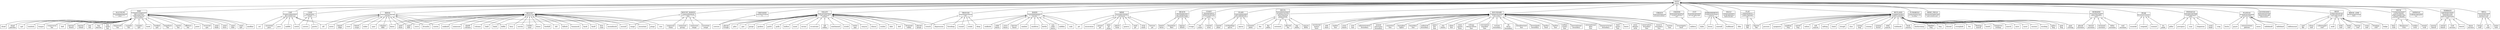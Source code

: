 /* This file was auto-generated on Wed Jan  9 20:49:54 2013
   using SOFT.pm library version 0.5.  Command line:
/usr/local/bin/soft2gv.pl --noorphans --tuples=SDTSEntityTypes.csv --styles=SDTS.gvsty
*/
digraph G {
	rankdir=BT
	/* subgraphs */
	/* node attributes */
	"cat:ALLUVIUM" [weight="5",label=< <TABLE BORDER="0" CELLBORDER="1" CELLSPACING="0">  <TR><TD>ALLUVIUM</TD></TR>  <TR><TD><FONT POINT-SIZE="8"><I>All unconsolidated fragmental<BR/>material laid down by a<BR/>stream. </I></FONT></TD></TR>  </TABLE>>,shape="plaintext"];
	"cat:BAR" [weight="5",label=< <TABLE BORDER="0" CELLBORDER="1" CELLSPACING="0">  <TR><TD>BAR</TD></TR>  <TR><TD><FONT POINT-SIZE="8"><I>A submerged or emerged mound,<BR/>ridge, or succession of<BR/>ridges of sand or other<BR/>material extending across the<BR/>bottom, and which may<BR/>obstruct navigation. </I></FONT></TD></TR>  </TABLE>>,shape="plaintext"];
	"cat:BASIN" [weight="5",label=< <TABLE BORDER="0" CELLBORDER="1" CELLSPACING="0">  <TR><TD>BASIN</TD></TR>  <TR><TD><FONT POINT-SIZE="8"><I>Any bowl-shaped depression in<BR/>the surface of the land or<BR/>ocean floor. </I></FONT></TD></TR>  </TABLE>>,shape="plaintext"];
	"cat:BEACH" [weight="5",label=< <TABLE BORDER="0" CELLBORDER="1" CELLSPACING="0">  <TR><TD>BEACH</TD></TR>  <TR><TD><FONT POINT-SIZE="8"><I>The gently sloping shore<BR/>which is washed by waves or<BR/>tides, especially the parts<BR/>covered by sand or pebbles. </I></FONT></TD></TR>  </TABLE>>,shape="plaintext"];
	"cat:BOUNDARY" [weight="5",label=< <TABLE BORDER="0" CELLBORDER="1" CELLSPACING="0">  <TR><TD>BOUNDARY</TD></TR>  <TR><TD><FONT POINT-SIZE="8"><I>A nonphysical line indicating<BR/>the limit or extent of an<BR/>area or territory. </I></FONT></TD></TR>  </TABLE>>,shape="plaintext"];
	"cat:CAVE" [weight="5",label=< <TABLE BORDER="0" CELLBORDER="1" CELLSPACING="0">  <TR><TD>CAVE</TD></TR>  <TR><TD><FONT POINT-SIZE="8"><I>Naturally formed,<BR/>subterranean open area or<BR/>chamber. </I></FONT></TD></TR>  </TABLE>>,shape="plaintext"];
	"cat:CIRQUE" [weight="5",label=< <TABLE BORDER="0" CELLBORDER="1" CELLSPACING="0">  <TR><TD>CIRQUE</TD></TR>  <TR><TD><FONT POINT-SIZE="8"><I>A deep natural hollow near<BR/>the crest of a mountain. </I></FONT></TD></TR>  </TABLE>>,shape="plaintext"];
	"cat:COAST" [weight="5",label=< <TABLE BORDER="0" CELLBORDER="1" CELLSPACING="0">  <TR><TD>COAST</TD></TR>  <TR><TD><FONT POINT-SIZE="8"><I>The general region of<BR/>indefinite width that extends<BR/>from the sea inland to the<BR/>first major change in terrain<BR/>features. </I></FONT></TD></TR>  </TABLE>>,shape="plaintext"];
	"cat:CRATER" [weight="5",label=< <TABLE BORDER="0" CELLBORDER="1" CELLSPACING="0">  <TR><TD>CRATER</TD></TR>  <TR><TD><FONT POINT-SIZE="8"><I>Circular-shaped depression at<BR/>the summit of a volcanic cone<BR/>or on the surface of the<BR/>land. </I></FONT></TD></TR>  </TABLE>>,shape="plaintext"];
	"cat:CREVASSE" [weight="5",label=< <TABLE BORDER="0" CELLBORDER="1" CELLSPACING="0">  <TR><TD>CREVASSE</TD></TR>  <TR><TD><FONT POINT-SIZE="8"><I>A deep fissure in snow or<BR/>ice. </I></FONT></TD></TR>  </TABLE>>,shape="plaintext"];
	"cat:CUT" [weight="5",label=< <TABLE BORDER="0" CELLBORDER="1" CELLSPACING="0">  <TR><TD>CUT</TD></TR>  <TR><TD><FONT POINT-SIZE="8"><I>An excavation of the Earth&#39;s<BR/>surface to provide passage<BR/>for a road, railway, canal,<BR/>etc. </I></FONT></TD></TR>  </TABLE>>,shape="plaintext"];
	"cat:DELTA" [weight="5",label=< <TABLE BORDER="0" CELLBORDER="1" CELLSPACING="0">  <TR><TD>DELTA</TD></TR>  <TR><TD><FONT POINT-SIZE="8"><I>A tract of alluvium formed at<BR/>the mouth of a river where<BR/>the deposition of some of its<BR/>load exceeds its rate of<BR/>removal, crossed by the<BR/>divergent channels<BR/>(distributaries) of the<BR/>river. </I></FONT></TD></TR>  </TABLE>>,shape="plaintext"];
	"cat:EMBANKMENT" [weight="5",label=< <TABLE BORDER="0" CELLBORDER="1" CELLSPACING="0">  <TR><TD>EMBANKMENT</TD></TR>  <TR><TD><FONT POINT-SIZE="8"><I>A raised structure of earth,<BR/>ground, etc. </I></FONT></TD></TR>  </TABLE>>,shape="plaintext"];
	"cat:FAULT" [weight="5",label=< <TABLE BORDER="0" CELLBORDER="1" CELLSPACING="0">  <TR><TD>FAULT</TD></TR>  <TR><TD><FONT POINT-SIZE="8"><I>A fracture in the Earth&#39;s<BR/>crust with displacement on<BR/>one side of the fracture<BR/>relative to the other. </I></FONT></TD></TR>  </TABLE>>,shape="plaintext"];
	"cat:FLAT" [weight="5",label=< <TABLE BORDER="0" CELLBORDER="1" CELLSPACING="0">  <TR><TD>FLAT</TD></TR>  <TR><TD><FONT POINT-SIZE="8"><I>A level tract lying at a<BR/>small depth below the surface<BR/>of water, or alternately<BR/>covered and left bare by the<BR/>tide. </I></FONT></TD></TR>  </TABLE>>,shape="plaintext"];
	"cat:FUMAROLE" [weight="5",label=< <TABLE BORDER="0" CELLBORDER="1" CELLSPACING="0">  <TR><TD>FUMAROLE</TD></TR>  <TR><TD><FONT POINT-SIZE="8"><I>A hole in the Earth&#39;s crust<BR/>from which steam and gases<BR/>are emitted. </I></FONT></TD></TR>  </TABLE>>,shape="plaintext"];
	"cat:GAP" [weight="5",label=< <TABLE BORDER="0" CELLBORDER="1" CELLSPACING="0">  <TR><TD>GAP</TD></TR>  <TR><TD><FONT POINT-SIZE="8"><I>Low point or opening between<BR/>hills or mountains or in a<BR/>ridge or mountain range. </I></FONT></TD></TR>  </TABLE>>,shape="plaintext"];
	"cat:MINE" [weight="5",label=< <TABLE BORDER="0" CELLBORDER="1" CELLSPACING="0">  <TR><TD>MINE</TD></TR>  <TR><TD><FONT POINT-SIZE="8"><I>An excavation in the Earth<BR/>for the purpose of extracting<BR/>earth materials. </I></FONT></TD></TR>  </TABLE>>,shape="plaintext"];
	"cat:MINE_FIELD" [weight="5",label=< <TABLE BORDER="0" CELLBORDER="1" CELLSPACING="0">  <TR><TD>MINE_FIELD</TD></TR>  <TR><TD><FONT POINT-SIZE="8"><I>An area where explosive mines<BR/>have been anchored or sunk in<BR/>water or buried on land. </I></FONT></TD></TR>  </TABLE>>,shape="plaintext"];
	"cat:MORAINE" [weight="5",label=< <TABLE BORDER="0" CELLBORDER="1" CELLSPACING="0">  <TR><TD>MORAINE</TD></TR>  <TR><TD><FONT POINT-SIZE="8"><I>An accumulation of boulders,<BR/>stones, or other debris<BR/>carried and deposited by a<BR/>glacier. </I></FONT></TD></TR>  </TABLE>>,shape="plaintext"];
	"cat:MOUNT" [weight="5",label=< <TABLE BORDER="0" CELLBORDER="1" CELLSPACING="0">  <TR><TD>MOUNT</TD></TR>  <TR><TD><FONT POINT-SIZE="8"><I>A mountain or hill. </I></FONT></TD></TR>  </TABLE>>,shape="plaintext"];
	"cat:MOUNT_RANGE" [weight="5",label=< <TABLE BORDER="0" CELLBORDER="1" CELLSPACING="0">  <TR><TD>MOUNT_RANGE</TD></TR>  <TR><TD><FONT POINT-SIZE="8"><I>A series of connected and<BR/>aligned mountains or mountain<BR/>ridges. </I></FONT></TD></TR>  </TABLE>>,shape="plaintext"];
	"cat:PEAK" [weight="5",label=< <TABLE BORDER="0" CELLBORDER="1" CELLSPACING="0">  <TR><TD>PEAK</TD></TR>  <TR><TD><FONT POINT-SIZE="8"><I>The summit of a mountain. </I></FONT></TD></TR>  </TABLE>>,shape="plaintext"];
	"cat:PINNACLE" [weight="5",label=< <TABLE BORDER="0" CELLBORDER="1" CELLSPACING="0">  <TR><TD>PINNACLE</TD></TR>  <TR><TD><FONT POINT-SIZE="8"><I>A tall, slender, spire-shaped<BR/>rock projecting from a level<BR/>or more gently sloping<BR/>surface. </I></FONT></TD></TR>  </TABLE>>,shape="plaintext"];
	"cat:PLAIN" [weight="5",label=< <TABLE BORDER="0" CELLBORDER="1" CELLSPACING="0">  <TR><TD>PLAIN</TD></TR>  <TR><TD><FONT POINT-SIZE="8"><I>A region of general uniform<BR/>slope, comparatively level,<BR/>and of considerable extent. </I></FONT></TD></TR>  </TABLE>>,shape="plaintext"];
	"cat:PLATEAU" [weight="5",label=< <TABLE BORDER="0" CELLBORDER="1" CELLSPACING="0">  <TR><TD>PLATEAU</TD></TR>  <TR><TD><FONT POINT-SIZE="8"><I>An elevated and comparatively<BR/>level expanse of land. </I></FONT></TD></TR>  </TABLE>>,shape="plaintext"];
	"cat:QUICKSAND" [weight="5",label=< <TABLE BORDER="0" CELLBORDER="1" CELLSPACING="0">  <TR><TD>QUICKSAND</TD></TR>  <TR><TD><FONT POINT-SIZE="8"><I>A bed of loose sand mixed<BR/>with water forming a soft,<BR/>shifting mass that yields<BR/>easily to pressure. </I></FONT></TD></TR>  </TABLE>>,shape="plaintext"];
	"cat:REEF" [weight="5",label=< <TABLE BORDER="0" CELLBORDER="1" CELLSPACING="0">  <TR><TD>REEF</TD></TR>  <TR><TD><FONT POINT-SIZE="8"><I>A ridge of rocks, lying near<BR/>the surface of the sea, which<BR/>may be visible at low tide,<BR/>but is usually covered by<BR/>water. </I></FONT></TD></TR>  </TABLE>>,shape="plaintext"];
	"cat:RIDGE" [weight="5",label=< <TABLE BORDER="0" CELLBORDER="1" CELLSPACING="0">  <TR><TD>RIDGE</TD></TR>  <TR><TD><FONT POINT-SIZE="8"><I>A long and narrow upland with<BR/>steep sides. </I></FONT></TD></TR>  </TABLE>>,shape="plaintext"];
	"cat:RIDGE_LINE" [weight="5",label=< <TABLE BORDER="0" CELLBORDER="1" CELLSPACING="0">  <TR><TD>RIDGE_LINE</TD></TR>  <TR><TD><FONT POINT-SIZE="8"><I>The line separating drainage<BR/>basins. </I></FONT></TD></TR>  </TABLE>>,shape="plaintext"];
	"cat:ROCK" [weight="5",label=< <TABLE BORDER="0" CELLBORDER="1" CELLSPACING="0">  <TR><TD>ROCK</TD></TR>  <TR><TD><FONT POINT-SIZE="8"><I>An isolated rocky formation<BR/>or a single large stone,<BR/>usually one constituting a<BR/>danger to navigation. It may<BR/>be always submerged, always<BR/>uncovered, or alternately<BR/>covered and uncovered by the<BR/>tide. </I></FONT></TD></TR>  </TABLE>>,shape="plaintext"];
	"cat:SDTS_entity" [weight="5",shape="box",label="SDTS\nentity"];
	"cat:SHINGLE" [weight="5",label=< <TABLE BORDER="0" CELLBORDER="1" CELLSPACING="0">  <TR><TD>SHINGLE</TD></TR>  <TR><TD><FONT POINT-SIZE="8"><I>A collection of loose pebbles<BR/>on the shore of the sea or a<BR/>lake. </I></FONT></TD></TR>  </TABLE>>,shape="plaintext"];
	"cat:TERRACE" [weight="5",label=< <TABLE BORDER="0" CELLBORDER="1" CELLSPACING="0">  <TR><TD>TERRACE</TD></TR>  <TR><TD><FONT POINT-SIZE="8"><I>A step-like feature between<BR/>higher and lower ground: a<BR/>relatively flat or gently<BR/>inclined shelf of earth,<BR/>backed and fronted by steep<BR/>slopes or man-made retaining<BR/>walls. </I></FONT></TD></TR>  </TABLE>>,shape="plaintext"];
	"cat:TROUGH" [weight="5",label=< <TABLE BORDER="0" CELLBORDER="1" CELLSPACING="0">  <TR><TD>TROUGH</TD></TR>  <TR><TD><FONT POINT-SIZE="8"><I>A long depression of the sea<BR/>floor. </I></FONT></TD></TR>  </TABLE>>,shape="plaintext"];
	"cat:VALLEY" [weight="5",label=< <TABLE BORDER="0" CELLBORDER="1" CELLSPACING="0">  <TR><TD>VALLEY</TD></TR>  <TR><TD><FONT POINT-SIZE="8"><I>A long, narrow depression in<BR/>the Earth&#39;s surface, usually<BR/>with a fairly regular<BR/>downslope. </I></FONT></TD></TR>  </TABLE>>,shape="plaintext"];
	"cat:WELL" [weight="5",label=< <TABLE BORDER="0" CELLBORDER="1" CELLSPACING="0">  <TR><TD>WELL</TD></TR>  <TR><TD><FONT POINT-SIZE="8"><I>A pit or hole dug or bored<BR/>into the earth, for the<BR/>extraction of oil, water,<BR/>other fluids or gases. </I></FONT></TD></TR>  </TABLE>>,shape="plaintext"];
	"cat:WETLAND" [weight="5",label=< <TABLE BORDER="0" CELLBORDER="1" CELLSPACING="0">  <TR><TD>WETLAND</TD></TR>  <TR><TD><FONT POINT-SIZE="8"><I>A vegetated area that is<BR/>inundated or saturated by<BR/>surface or groundwater. </I></FONT></TD></TR>  </TABLE>>,shape="plaintext"];
	"cat:administrative_boundary" [weight="5",shape="box",label="administrative\nboundary"];
	"cat:alluvial_fan" [weight="5",shape="box",label="alluvial\nfan"];
	"cat:animal_sanctuary_boundary" [weight="5",shape="box",label="animal\nsanctuary\nboundary"];
	"cat:apron" [weight="5",shape="box",label="apron"];
	"cat:archipelago_apron" [weight="5",shape="box",label="archipelago\napron"];
	"cat:arete" [weight="5",shape="box",label="arete"];
	"cat:armistice_line" [weight="5",shape="box",label="armistice\nline"];
	"cat:atoll" [weight="5",shape="box",label="atoll"];
	"cat:atoll_reef" [weight="5",shape="box",label="atoll\nreef"];
	"cat:awash_rock" [weight="5",shape="box",label="awash\nrock"];
	"cat:back_marsh" [weight="5",shape="box",label="back\nmarsh"];
	"cat:backswamp" [weight="5",shape="box",label="backswamp"];
	"cat:bald" [weight="5",shape="box",label="bald"];
	"cat:ball" [weight="5",shape="box",label="ball"];
	"cat:bank" [weight="5",shape="box",label="bank"];
	"cat:bank_reef" [weight="5",shape="box",label="bank\nreef"];
	"cat:bare_rock" [weight="5",shape="box",label="bare\nrock"];
	"cat:barrier_basin" [weight="5",shape="box",label="barrier\nbasin"];
	"cat:barrier_beach" [weight="5",shape="box",label="barrier\nbeach"];
	"cat:barrier_flat" [weight="5",shape="box",label="barrier\nflat"];
	"cat:barrier_island" [weight="5",shape="box",label="barrier\nisland"];
	"cat:barrier_reef" [weight="5",shape="box",label="barrier\nreef"];
	"cat:bay_bar" [weight="5",shape="box",label="bay\nbar"];
	"cat:bay_barrier" [weight="5",shape="box",label="bay\nbarrier"];
	"cat:bay_delta" [weight="5",shape="box",label="bay\ndelta"];
	"cat:bay_head_bar" [weight="5",shape="box",label="bay\nhead\nbar"];
	"cat:baymouth_bar" [weight="5",shape="box",label="baymouth\nbar"];
	"cat:beach_berm" [weight="5",shape="box",label="beach\nberm"];
	"cat:beach_cusps" [weight="5",shape="box",label="beach\ncusps"];
	"cat:beach_ridge" [weight="5",shape="box",label="beach\nridge"];
	"cat:bench" [weight="5",shape="box",label="bench"];
	"cat:bery" [weight="5",shape="box",label="bery"];
	"cat:blanket_bog" [weight="5",shape="box",label="blanket\nbog"];
	"cat:bog" [weight="5",shape="box",label="bog"];
	"cat:borrow_pit" [weight="5",shape="box",label="borrow\npit"];
	"cat:boundary_lights" [weight="5",shape="box",label="boundary\nlights"];
	"cat:boundary_line" [weight="5",shape="box",label="boundary\nline"];
	"cat:brine_well" [weight="5",shape="box",label="brine\nwell"];
	"cat:bulkhead" [weight="5",shape="box",label="bulkhead"];
	"cat:butte" [weight="5",shape="box",label="butte"];
	"cat:cadastral_boundary" [weight="5",shape="box",label="cadastral\nboundary"];
	"cat:caldera" [weight="5",shape="box",label="caldera"];
	"cat:camber" [weight="5",shape="box",label="camber"];
	"cat:canyon" [weight="5",shape="box",label="canyon"];
	"cat:canyon_delta" [weight="5",shape="box",label="canyon\ndelta"];
	"cat:cauldron" [weight="5",shape="box",label="cauldron"];
	"cat:cavern" [weight="5",shape="box",label="cavern"];
	"cat:cease_fire_line" [weight="5",shape="box",label="cease\nfire\nline"];
	"cat:cerrito" [weight="5",shape="box",label="cerrito"];
	"cat:cerro" [weight="5",shape="box",label="cerro"];
	"cat:chapeirao" [weight="5",shape="box",label="chapeirao"];
	"cat:chasm" [weight="5",shape="box",label="chasm"];
	"cat:cinder_cone" [weight="5",shape="box",label="cinder\ncone"];
	"cat:city_limits" [weight="5",shape="box",label="city\nlimits"];
	"cat:claim_line" [weight="5",shape="box",label="claim\nline"];
	"cat:coast_guard_lines" [weight="5",shape="box",label="coast\nguard\nlines"];
	"cat:coastal_area" [weight="5",shape="box",label="coastal\narea"];
	"cat:coastal_plain" [weight="5",shape="box",label="coastal\nplain"];
	"cat:col" [weight="5",shape="box",label="col"];
	"cat:colregs_demarcation_line" [weight="5",shape="box",label="colregs\ndemarcation\nline"];
	"cat:convention_mandate_line" [weight="5",shape="box",label="convention\nmandate\nline"];
	"cat:coral_head" [weight="5",shape="box",label="coral\nhead"];
	"cat:coral_reef" [weight="5",shape="box",label="coral\nreef"];
	"cat:coulee" [weight="5",shape="box",label="coulee"];
	"cat:crag" [weight="5",shape="box",label="crag"];
	"cat:crest" [weight="5",shape="box",label="crest"];
	"cat:crevice" [weight="5",shape="box",label="crevice"];
	"cat:cuesta" [weight="5",shape="box",label="cuesta"];
	"cat:cuspate_bar" [weight="5",shape="box",label="cuspate\nbar"];
	"cat:cuspate_spit" [weight="5",shape="box",label="cuspate\nspit"];
	"cat:custom_boundary" [weight="5",shape="box",label="custom\nboundary"];
	"cat:dale" [weight="5",shape="box",label="dale"];
	"cat:dangerous_rock" [weight="5",shape="box",label="dangerous\nrock"];
	"cat:de_facto_boundary" [weight="5",shape="box",label="de\nfacto\nboundary"];
	"cat:deep" [weight="5",shape="box",label="deep"];
	"cat:defile" [weight="5",shape="box",label="defile"];
	"cat:dell" [weight="5",shape="box",label="dell"];
	"cat:delta_moraine" [weight="5",shape="box",label="delta\nmoraine"];
	"cat:demilitarized_line" [weight="5",shape="box",label="demilitarized\nline"];
	"cat:depression" [weight="5",shape="box",label="depression"];
	"cat:dike" [weight="5",shape="box",label="dike"];
	"cat:dismal" [weight="5",shape="box",label="dismal"];
	"cat:dome" [weight="5",shape="box",label="dome"];
	"cat:drowned_valley" [weight="5",shape="box",label="drowned\nvalley"];
	"cat:drumlin" [weight="5",shape="box",label="drumlin"];
	"cat:dyke" [weight="5",shape="box",label="dyke"];
	"cat:end_moraine" [weight="5",shape="box",label="end\nmoraine"];
	"cat:esker" [weight="5",shape="box",label="esker"];
	"cat:everglade" [weight="5",shape="box",label="everglade"];
	"cat:excavation" [weight="5",shape="box",label="excavation"];
	"cat:fan" [weight="5",shape="box",label="fan"];
	"cat:fan_delta" [weight="5",shape="box",label="fan\ndelta"];
	"cat:fen" [weight="5",shape="box",label="fen"];
	"cat:floating_marsh" [weight="5",shape="box",label="floating\nmarsh"];
	"cat:foothill" [weight="5",shape="box",label="foothill"];
	"cat:foredeep" [weight="5",shape="box",label="foredeep"];
	"cat:foreshore_flats" [weight="5",shape="box",label="foreshore\nflats"];
	"cat:forest/park_boundary" [weight="5",shape="box",label="forest/park\nboundary"];
	"cat:fringing_reef" [weight="5",shape="box",label="fringing\nreef"];
	"cat:glacial_gorge" [weight="5",shape="box",label="glacial\ngorge"];
	"cat:glacial_moraine" [weight="5",shape="box",label="glacial\nmoraine"];
	"cat:glacial_trough" [weight="5",shape="box",label="glacial\ntrough"];
	"cat:glen" [weight="5",shape="box",label="glen"];
	"cat:goe" [weight="5",shape="box",label="goe"];
	"cat:gorge" [weight="5",shape="box",label="gorge"];
	"cat:graben" [weight="5",shape="box",label="graben"];
	"cat:gravel_pit" [weight="5",shape="box",label="gravel\npit"];
	"cat:grotto" [weight="5",shape="box",label="grotto"];
	"cat:gulch" [weight="5",shape="box",label="gulch"];
	"cat:gully" [weight="5",shape="box",label="gully"];
	"cat:guyot" [weight="5",shape="box",label="guyot"];
	"cat:harbor_limit" [weight="5",shape="box",label="harbor\nlimit"];
	"cat:harbor_line" [weight="5",shape="box",label="harbor\nline"];
	"cat:heath" [weight="5",shape="box",label="heath"];
	"cat:hill" [weight="5",shape="box",label="hill"];
	"cat:hillock" [weight="5",shape="box",label="hillock"];
	"cat:hollow" [weight="5",shape="box",label="hollow"];
	"cat:hook" [weight="5",shape="box",label="hook"];
	"cat:hooked_spit" [weight="5",shape="box",label="hooked\nspit"];
	"cat:hummock" [weight="5",shape="box",label="hummock"];
	"cat:ice_peak" [weight="5",shape="box",label="ice\npeak"];
	"cat:indian_treaty_line" [weight="5",shape="box",label="indian\ntreaty\nline"];
	"cat:intermontane_plateau" [weight="5",shape="box",label="intermontane\nplateau"];
	"cat:international_boundary" [weight="5",shape="box",label="international\nboundary"];
	"cat:international_date_line" [weight="5",shape="box",label="international\ndate\nline"];
	"cat:interprovincial_boundary" [weight="5",shape="box",label="interprovincial\nboundary"];
	"cat:kame" [weight="5",shape="box",label="kame"];
	"cat:kame_terrace" [weight="5",shape="box",label="kame\nterrace"];
	"cat:kettle" [weight="5",shape="box",label="kettle"];
	"cat:knob" [weight="5",shape="box",label="knob"];
	"cat:knoll" [weight="5",shape="box",label="knoll"];
	"cat:lagoon_beach" [weight="5",shape="box",label="lagoon\nbeach"];
	"cat:land_grant_line" [weight="5",shape="box",label="land\ngrant\nline"];
	"cat:lateral_moraine" [weight="5",shape="box",label="lateral\nmoraine"];
	"cat:lava_cone" [weight="5",shape="box",label="lava\ncone"];
	"cat:ledge" [weight="5",shape="box",label="ledge"];
	"cat:levee" [weight="5",shape="box",label="levee"];
	"cat:limits" [weight="5",shape="box",label="limits"];
	"cat:longshore_bar" [weight="5",shape="box",label="longshore\nbar"];
	"cat:mangrove_swamp" [weight="5",shape="box",label="mangrove\nswamp"];
	"cat:marine_bench" [weight="5",shape="box",label="marine\nbench"];
	"cat:marsh" [weight="5",shape="box",label="marsh"];
	"cat:marsh_bar" [weight="5",shape="box",label="marsh\nbar"];
	"cat:mesa" [weight="5",shape="box",label="mesa"];
	"cat:mine_danger_area" [weight="5",shape="box",label="mine\ndanger\narea"];
	"cat:mire" [weight="5",shape="box",label="mire"];
	"cat:moat" [weight="5",shape="box",label="moat"];
	"cat:monadnock" [weight="5",shape="box",label="monadnock"];
	"cat:moor" [weight="5",shape="box",label="moor"];
	"cat:morass" [weight="5",shape="box",label="morass"];
	"cat:mound" [weight="5",shape="box",label="mound"];
	"cat:mountain" [weight="5",shape="box",label="mountain"];
	"cat:mountain_pass" [weight="5",shape="box",label="mountain\npass"];
	"cat:mountain_range" [weight="5",shape="box",label="mountain\nrange"];
	"cat:muskeg" [weight="5",shape="box",label="muskeg"];
	"cat:non_tidal_basin" [weight="5",shape="box",label="non\ntidal\nbasin"];
	"cat:notch" [weight="5",shape="box",label="notch"];
	"cat:nunatak" [weight="5",shape="box",label="nunatak"];
	"cat:offshore_bar" [weight="5",shape="box",label="offshore\nbar"];
	"cat:oil_well" [weight="5",shape="box",label="oil\nwell"];
	"cat:open_pit_mine" [weight="5",shape="box",label="open\npit\nmine"];
	"cat:outwash" [weight="5",shape="box",label="outwash"];
	"cat:outwash_plain" [weight="5",shape="box",label="outwash\nplain"];
	"cat:palsa_bog" [weight="5",shape="box",label="palsa\nbog"];
	"cat:pass" [weight="5",shape="box",label="pass"];
	"cat:peat_bog" [weight="5",shape="box",label="peat\nbog"];
	"cat:peat_cutting" [weight="5",shape="box",label="peat\ncutting"];
	"cat:pillar" [weight="5",shape="box",label="pillar"];
	"cat:pingo" [weight="5",shape="box",label="pingo"];
	"cat:pit" [weight="5",shape="box",label="pit"];
	"cat:placer_mine" [weight="5",shape="box",label="placer\nmine"];
	"cat:pocosin" [weight="5",shape="box",label="pocosin"];
	"cat:point" [weight="5",shape="box",label="point"];
	"cat:precipice" [weight="5",shape="box",label="precipice"];
	"cat:quagmire" [weight="5",shape="box",label="quagmire"];
	"cat:quaking_bog" [weight="5",shape="box",label="quaking\nbog"];
	"cat:quarry" [weight="5",shape="box",label="quarry"];
	"cat:raised_beach" [weight="5",shape="box",label="raised\nbeach"];
	"cat:raised_bog" [weight="5",shape="box",label="raised\nbog"];
	"cat:range" [weight="5",shape="box",label="range"];
	"cat:ravine" [weight="5",shape="box",label="ravine"];
	"cat:re-entrant" [weight="5",shape="box",label="re-entrant"];
	"cat:recurved_spit" [weight="5",shape="box",label="recurved\nspit"];
	"cat:reef_flat" [weight="5",shape="box",label="reef\nflat"];
	"cat:reservation_boundary_line" [weight="5",shape="box",label="reservation\nboundary\nline"];
	"cat:reserve_boundary_line" [weight="5",shape="box",label="reserve\nboundary\nline"];
	"cat:rift_valley" [weight="5",shape="box",label="rift\nvalley"];
	"cat:rise" [weight="5",shape="box",label="rise"];
	"cat:rivage" [weight="5",shape="box",label="rivage"];
	"cat:rock_terrace" [weight="5",shape="box",label="rock\nterrace"];
	"cat:runnel" [weight="5",shape="box",label="runnel"];
	"cat:sabkha" [weight="5",shape="box",label="sabkha"];
	"cat:saddle" [weight="5",shape="box",label="saddle"];
	"cat:salina" [weight="5",shape="box",label="salina"];
	"cat:salt_marsh" [weight="5",shape="box",label="salt\nmarsh"];
	"cat:salting" [weight="5",shape="box",label="salting"];
	"cat:sand_bank" [weight="5",shape="box",label="sand\nbank"];
	"cat:sand_dune" [weight="5",shape="box",label="sand\ndune"];
	"cat:sand_hills" [weight="5",shape="box",label="sand\nhills"];
	"cat:sand_horn" [weight="5",shape="box",label="sand\nhorn"];
	"cat:sand_lobe" [weight="5",shape="box",label="sand\nlobe"];
	"cat:sand_pit" [weight="5",shape="box",label="sand\npit"];
	"cat:sand_spit" [weight="5",shape="box",label="sand\nspit"];
	"cat:sandbar" [weight="5",shape="box",label="sandbar"];
	"cat:scar" [weight="5",shape="box",label="scar"];
	"cat:sea_coast" [weight="5",shape="box",label="sea\ncoast"];
	"cat:seachannel" [weight="5",shape="box",label="seachannel"];
	"cat:seaknoll" [weight="5",shape="box",label="seaknoll"];
	"cat:seamount" [weight="5",shape="box",label="seamount"];
	"cat:seamount_chain" [weight="5",shape="box",label="seamount\nchain"];
	"cat:seamount_group" [weight="5",shape="box",label="seamount\ngroup"];
	"cat:seamount_range" [weight="5",shape="box",label="seamount\nrange"];
	"cat:seapeak" [weight="5",shape="box",label="seapeak"];
	"cat:seawall" [weight="5",shape="box",label="seawall"];
	"cat:section_line" [weight="5",shape="box",label="section\nline"];
	"cat:shield_volcano" [weight="5",shape="box",label="shield\nvolcano"];
	"cat:shoal" [weight="5",shape="box",label="shoal"];
	"cat:shoal_patches" [weight="5",shape="box",label="shoal\npatches"];
	"cat:shore_reef" [weight="5",shape="box",label="shore\nreef"];
	"cat:sill" [weight="5",shape="box",label="sill"];
	"cat:sink" [weight="5",shape="box",label="sink"];
	"cat:sinkhole" [weight="5",shape="box",label="sinkhole"];
	"cat:slash" [weight="5",shape="box",label="slash"];
	"cat:slough" [weight="5",shape="box",label="slough"];
	"cat:slue" [weight="5",shape="box",label="slue"];
	"cat:sovereignty_limit" [weight="5",shape="box",label="sovereignty\nlimit"];
	"cat:spit" [weight="5",shape="box",label="spit"];
	"cat:spur" [weight="5",shape="box",label="spur"];
	"cat:strath" [weight="5",shape="box",label="strath"];
	"cat:string_bog" [weight="5",shape="box",label="string\nbog"];
	"cat:strip_mine" [weight="5",shape="box",label="strip\nmine"];
	"cat:submerged_reef" [weight="5",shape="box",label="submerged\nreef"];
	"cat:summit" [weight="5",shape="box",label="summit"];
	"cat:sunken_rock" [weight="5",shape="box",label="sunken\nrock"];
	"cat:swale" [weight="5",shape="box",label="swale"];
	"cat:swamp" [weight="5",shape="box",label="swamp"];
	"cat:swamp_forest" [weight="5",shape="box",label="swamp\nforest"];
	"cat:tableknoll" [weight="5",shape="box",label="tableknoll"];
	"cat:tableland" [weight="5",shape="box",label="tableland"];
	"cat:tablemount" [weight="5",shape="box",label="tablemount"];
	"cat:terminal_moraine" [weight="5",shape="box",label="terminal\nmoraine"];
	"cat:territorial_waters_limit" [weight="5",shape="box",label="territorial\nwaters\nlimit"];
	"cat:tidal_basin" [weight="5",shape="box",label="tidal\nbasin"];
	"cat:tidal_flat" [weight="5",shape="box",label="tidal\nflat"];
	"cat:tidal_marsh" [weight="5",shape="box",label="tidal\nmarsh"];
	"cat:tide_limit" [weight="5",shape="box",label="tide\nlimit"];
	"cat:timber_line" [weight="5",shape="box",label="timber\nline"];
	"cat:tombolo" [weight="5",shape="box",label="tombolo"];
	"cat:tongue" [weight="5",shape="box",label="tongue"];
	"cat:town_limits" [weight="5",shape="box",label="town\nlimits"];
	"cat:transverse_bar" [weight="5",shape="box",label="transverse\nbar"];
	"cat:tree_line" [weight="5",shape="box",label="tree\nline"];
	"cat:trench" [weight="5",shape="box",label="trench"];
	"cat:tulelands" [weight="5",shape="box",label="tulelands"];
	"cat:volcanic_dike" [weight="5",shape="box",label="volcanic\ndike"];
	"cat:volcano" [weight="5",shape="box",label="volcano"];
	"cat:water_gap" [weight="5",shape="box",label="water\ngap"];
	"cat:water_hole" [weight="5",shape="box",label="water\nhole"];
	"cat:wave_basin" [weight="5",shape="box",label="wave\nbasin"];

	/* relations with attributes */
	"cat:ALLUVIUM" -> "cat:SDTS_entity" [style="solid",arrowhead="empty"];
	"cat:BAR" -> "cat:SDTS_entity" [style="solid",arrowhead="empty"];
	"cat:BASIN" -> "cat:SDTS_entity" [style="solid",arrowhead="empty"];
	"cat:BEACH" -> "cat:SDTS_entity" [style="solid",arrowhead="empty"];
	"cat:BOUNDARY" -> "cat:SDTS_entity" [style="solid",arrowhead="empty"];
	"cat:CAVE" -> "cat:SDTS_entity" [style="solid",arrowhead="empty"];
	"cat:CIRQUE" -> "cat:SDTS_entity" [style="solid",arrowhead="empty"];
	"cat:COAST" -> "cat:SDTS_entity" [style="solid",arrowhead="empty"];
	"cat:CRATER" -> "cat:SDTS_entity" [style="solid",arrowhead="empty"];
	"cat:CREVASSE" -> "cat:SDTS_entity" [style="solid",arrowhead="empty"];
	"cat:CUT" -> "cat:SDTS_entity" [style="solid",arrowhead="empty"];
	"cat:DELTA" -> "cat:SDTS_entity" [style="solid",arrowhead="empty"];
	"cat:EMBANKMENT" -> "cat:SDTS_entity" [style="solid",arrowhead="empty"];
	"cat:FAULT" -> "cat:SDTS_entity" [style="solid",arrowhead="empty"];
	"cat:FLAT" -> "cat:SDTS_entity" [style="solid",arrowhead="empty"];
	"cat:FUMAROLE" -> "cat:SDTS_entity" [style="solid",arrowhead="empty"];
	"cat:GAP" -> "cat:SDTS_entity" [style="solid",arrowhead="empty"];
	"cat:MINE" -> "cat:SDTS_entity" [style="solid",arrowhead="empty"];
	"cat:MINE_FIELD" -> "cat:SDTS_entity" [style="solid",arrowhead="empty"];
	"cat:MORAINE" -> "cat:SDTS_entity" [style="solid",arrowhead="empty"];
	"cat:MOUNT" -> "cat:SDTS_entity" [style="solid",arrowhead="empty"];
	"cat:MOUNT_RANGE" -> "cat:SDTS_entity" [style="solid",arrowhead="empty"];
	"cat:PEAK" -> "cat:SDTS_entity" [style="solid",arrowhead="empty"];
	"cat:PINNACLE" -> "cat:SDTS_entity" [style="solid",arrowhead="empty"];
	"cat:PLAIN" -> "cat:SDTS_entity" [style="solid",arrowhead="empty"];
	"cat:PLATEAU" -> "cat:SDTS_entity" [style="solid",arrowhead="empty"];
	"cat:QUICKSAND" -> "cat:SDTS_entity" [style="solid",arrowhead="empty"];
	"cat:REEF" -> "cat:SDTS_entity" [style="solid",arrowhead="empty"];
	"cat:RIDGE" -> "cat:SDTS_entity" [style="solid",arrowhead="empty"];
	"cat:RIDGE_LINE" -> "cat:SDTS_entity" [style="solid",arrowhead="empty"];
	"cat:ROCK" -> "cat:SDTS_entity" [style="solid",arrowhead="empty"];
	"cat:SHINGLE" -> "cat:SDTS_entity" [style="solid",arrowhead="empty"];
	"cat:TERRACE" -> "cat:SDTS_entity" [style="solid",arrowhead="empty"];
	"cat:TROUGH" -> "cat:SDTS_entity" [style="solid",arrowhead="empty"];
	"cat:VALLEY" -> "cat:SDTS_entity" [style="solid",arrowhead="empty"];
	"cat:WELL" -> "cat:SDTS_entity" [style="solid",arrowhead="empty"];
	"cat:WETLAND" -> "cat:SDTS_entity" [style="solid",arrowhead="empty"];
	"cat:administrative_boundary" -> "cat:BOUNDARY" [style="solid",arrowhead="empty"];
	"cat:alluvial_fan" -> "cat:DELTA" [style="solid",arrowhead="empty"];
	"cat:animal_sanctuary_boundary" -> "cat:BOUNDARY" [style="solid",arrowhead="empty"];
	"cat:apron" -> "cat:PLAIN" [style="solid",arrowhead="empty"];
	"cat:archipelago_apron" -> "cat:PLAIN" [style="solid",arrowhead="empty"];
	"cat:arete" -> "cat:RIDGE" [style="solid",arrowhead="empty"];
	"cat:armistice_line" -> "cat:BOUNDARY" [style="solid",arrowhead="empty"];
	"cat:atoll" -> "cat:REEF" [style="solid",arrowhead="empty"];
	"cat:atoll_reef" -> "cat:REEF" [style="solid",arrowhead="empty"];
	"cat:awash_rock" -> "cat:ROCK" [style="solid",arrowhead="empty"];
	"cat:back_marsh" -> "cat:WETLAND" [style="solid",arrowhead="empty"];
	"cat:backswamp" -> "cat:WETLAND" [style="solid",arrowhead="empty"];
	"cat:bald" -> "cat:MOUNT" [style="solid",arrowhead="empty"];
	"cat:ball" -> "cat:BAR" [style="solid",arrowhead="empty"];
	"cat:bank" -> "cat:MOUNT" [style="solid",arrowhead="empty"];
	"cat:bank_reef" -> "cat:REEF" [style="solid",arrowhead="empty"];
	"cat:bare_rock" -> "cat:ROCK" [style="solid",arrowhead="empty"];
	"cat:barrier_basin" -> "cat:BASIN" [style="solid",arrowhead="empty"];
	"cat:barrier_beach" -> "cat:BAR" [style="solid",arrowhead="empty"];
	"cat:barrier_flat" -> "cat:WETLAND" [style="solid",arrowhead="empty"];
	"cat:barrier_flat" -> "cat:FLAT" [style="solid",arrowhead="empty"];
	"cat:barrier_island" -> "cat:BAR" [style="solid",arrowhead="empty"];
	"cat:barrier_reef" -> "cat:REEF" [style="solid",arrowhead="empty"];
	"cat:bay_head_bar" -> "cat:BAR" [style="solid",arrowhead="empty"];
	"cat:bay_bar" -> "cat:BAR" [style="solid",arrowhead="empty"];
	"cat:bay_barrier" -> "cat:BAR" [style="solid",arrowhead="empty"];
	"cat:bay_delta" -> "cat:DELTA" [style="solid",arrowhead="empty"];
	"cat:baymouth_bar" -> "cat:BAR" [style="solid",arrowhead="empty"];
	"cat:beach_berm" -> "cat:BEACH" [style="solid",arrowhead="empty"];
	"cat:beach_cusps" -> "cat:RIDGE" [style="solid",arrowhead="empty"];
	"cat:beach_ridge" -> "cat:RIDGE" [style="solid",arrowhead="empty"];
	"cat:bench" -> "cat:TERRACE" [style="solid",arrowhead="empty"];
	"cat:bery" -> "cat:MOUNT" [style="solid",arrowhead="empty"];
	"cat:blanket_bog" -> "cat:WETLAND" [style="solid",arrowhead="empty"];
	"cat:bog" -> "cat:WETLAND" [style="solid",arrowhead="empty"];
	"cat:borrow_pit" -> "cat:MINE" [style="solid",arrowhead="empty"];
	"cat:boundary_line" -> "cat:BOUNDARY" [style="solid",arrowhead="empty"];
	"cat:boundary_lights" -> "cat:BOUNDARY" [style="solid",arrowhead="empty"];
	"cat:brine_well" -> "cat:WELL" [style="solid",arrowhead="empty"];
	"cat:bulkhead" -> "cat:EMBANKMENT" [style="solid",arrowhead="empty"];
	"cat:butte" -> "cat:PLATEAU" [style="solid",arrowhead="empty"];
	"cat:cadastral_boundary" -> "cat:BOUNDARY" [style="solid",arrowhead="empty"];
	"cat:caldera" -> "cat:CRATER" [style="solid",arrowhead="empty"];
	"cat:camber" -> "cat:BASIN" [style="solid",arrowhead="empty"];
	"cat:canyon" -> "cat:VALLEY" [style="solid",arrowhead="empty"];
	"cat:canyon_delta" -> "cat:DELTA" [style="solid",arrowhead="empty"];
	"cat:cauldron" -> "cat:BASIN" [style="solid",arrowhead="empty"];
	"cat:cavern" -> "cat:CAVE" [style="solid",arrowhead="empty"];
	"cat:cease_fire_line" -> "cat:BOUNDARY" [style="solid",arrowhead="empty"];
	"cat:cerrito" -> "cat:MOUNT" [style="solid",arrowhead="empty"];
	"cat:cerro" -> "cat:MOUNT" [style="solid",arrowhead="empty"];
	"cat:cerro" -> "cat:RIDGE" [style="solid",arrowhead="empty"];
	"cat:chapeirao" -> "cat:PINNACLE" [style="solid",arrowhead="empty"];
	"cat:chasm" -> "cat:VALLEY" [style="solid",arrowhead="empty"];
	"cat:cinder_cone" -> "cat:MOUNT" [style="solid",arrowhead="empty"];
	"cat:city_limits" -> "cat:BOUNDARY" [style="solid",arrowhead="empty"];
	"cat:claim_line" -> "cat:BOUNDARY" [style="solid",arrowhead="empty"];
	"cat:coast_guard_lines" -> "cat:BOUNDARY" [style="solid",arrowhead="empty"];
	"cat:coastal_area" -> "cat:COAST" [style="solid",arrowhead="empty"];
	"cat:coastal_plain" -> "cat:PLAIN" [style="solid",arrowhead="empty"];
	"cat:coastal_plain" -> "cat:COAST" [style="solid",arrowhead="empty"];
	"cat:col" -> "cat:GAP" [style="solid",arrowhead="empty"];
	"cat:colregs_demarcation_line" -> "cat:BOUNDARY" [style="solid",arrowhead="empty"];
	"cat:convention_mandate_line" -> "cat:BOUNDARY" [style="solid",arrowhead="empty"];
	"cat:coral_head" -> "cat:PINNACLE" [style="solid",arrowhead="empty"];
	"cat:coral_reef" -> "cat:REEF" [style="solid",arrowhead="empty"];
	"cat:coulee" -> "cat:VALLEY" [style="solid",arrowhead="empty"];
	"cat:crag" -> "cat:PINNACLE" [style="solid",arrowhead="empty"];
	"cat:crest" -> "cat:RIDGE" [style="solid",arrowhead="empty"];
	"cat:crevice" -> "cat:CREVASSE" [style="solid",arrowhead="empty"];
	"cat:crevice" -> "cat:VALLEY" [style="solid",arrowhead="empty"];
	"cat:cuesta" -> "cat:RIDGE" [style="solid",arrowhead="empty"];
	"cat:cuesta" -> "cat:MOUNT" [style="solid",arrowhead="empty"];
	"cat:cuspate_bar" -> "cat:BAR" [style="solid",arrowhead="empty"];
	"cat:cuspate_spit" -> "cat:BAR" [style="solid",arrowhead="empty"];
	"cat:custom_boundary" -> "cat:BOUNDARY" [style="solid",arrowhead="empty"];
	"cat:dale" -> "cat:VALLEY" [style="solid",arrowhead="empty"];
	"cat:dangerous_rock" -> "cat:ROCK" [style="solid",arrowhead="empty"];
	"cat:deep" -> "cat:TROUGH" [style="solid",arrowhead="empty"];
	"cat:de_facto_boundary" -> "cat:BOUNDARY" [style="solid",arrowhead="empty"];
	"cat:defile" -> "cat:GAP" [style="solid",arrowhead="empty"];
	"cat:defile" -> "cat:VALLEY" [style="solid",arrowhead="empty"];
	"cat:dell" -> "cat:VALLEY" [style="solid",arrowhead="empty"];
	"cat:delta_moraine" -> "cat:MORAINE" [style="solid",arrowhead="empty"];
	"cat:demilitarized_line" -> "cat:BOUNDARY" [style="solid",arrowhead="empty"];
	"cat:depression" -> "cat:BASIN" [style="solid",arrowhead="empty"];
	"cat:depression" -> "cat:VALLEY" [style="solid",arrowhead="empty"];
	"cat:dike" -> "cat:EMBANKMENT" [style="solid",arrowhead="empty"];
	"cat:dismal" -> "cat:WETLAND" [style="solid",arrowhead="empty"];
	"cat:dome" -> "cat:MOUNT" [style="solid",arrowhead="empty"];
	"cat:drowned_valley" -> "cat:VALLEY" [style="solid",arrowhead="empty"];
	"cat:drumlin" -> "cat:MOUNT" [style="solid",arrowhead="empty"];
	"cat:drumlin" -> "cat:RIDGE" [style="solid",arrowhead="empty"];
	"cat:dyke" -> "cat:EMBANKMENT" [style="solid",arrowhead="empty"];
	"cat:end_moraine" -> "cat:MORAINE" [style="solid",arrowhead="empty"];
	"cat:esker" -> "cat:RIDGE" [style="solid",arrowhead="empty"];
	"cat:everglade" -> "cat:WETLAND" [style="solid",arrowhead="empty"];
	"cat:excavation" -> "cat:MINE" [style="solid",arrowhead="empty"];
	"cat:fan" -> "cat:DELTA" [style="solid",arrowhead="empty"];
	"cat:fan_delta" -> "cat:DELTA" [style="solid",arrowhead="empty"];
	"cat:fen" -> "cat:WETLAND" [style="solid",arrowhead="empty"];
	"cat:floating_marsh" -> "cat:WETLAND" [style="solid",arrowhead="empty"];
	"cat:foothill" -> "cat:MOUNT" [style="solid",arrowhead="empty"];
	"cat:foredeep" -> "cat:TROUGH" [style="solid",arrowhead="empty"];
	"cat:foreshore_flats" -> "cat:BEACH" [style="solid",arrowhead="empty"];
	"cat:forest/park_boundary" -> "cat:BOUNDARY" [style="solid",arrowhead="empty"];
	"cat:fringing_reef" -> "cat:REEF" [style="solid",arrowhead="empty"];
	"cat:glacial_gorge" -> "cat:VALLEY" [style="solid",arrowhead="empty"];
	"cat:glacial_moraine" -> "cat:MORAINE" [style="solid",arrowhead="empty"];
	"cat:glacial_trough" -> "cat:VALLEY" [style="solid",arrowhead="empty"];
	"cat:glen" -> "cat:VALLEY" [style="solid",arrowhead="empty"];
	"cat:goe" -> "cat:VALLEY" [style="solid",arrowhead="empty"];
	"cat:gorge" -> "cat:VALLEY" [style="solid",arrowhead="empty"];
	"cat:graben" -> "cat:VALLEY" [style="solid",arrowhead="empty"];
	"cat:gravel_pit" -> "cat:MINE" [style="solid",arrowhead="empty"];
	"cat:grotto" -> "cat:CAVE" [style="solid",arrowhead="empty"];
	"cat:gulch" -> "cat:VALLEY" [style="solid",arrowhead="empty"];
	"cat:gully" -> "cat:VALLEY" [style="solid",arrowhead="empty"];
	"cat:guyot" -> "cat:PLATEAU" [style="solid",arrowhead="empty"];
	"cat:harbor_limit" -> "cat:BOUNDARY" [style="solid",arrowhead="empty"];
	"cat:harbor_line" -> "cat:BOUNDARY" [style="solid",arrowhead="empty"];
	"cat:heath" -> "cat:WETLAND" [style="solid",arrowhead="empty"];
	"cat:hill" -> "cat:MOUNT" [style="solid",arrowhead="empty"];
	"cat:hillock" -> "cat:MOUNT" [style="solid",arrowhead="empty"];
	"cat:hollow" -> "cat:VALLEY" [style="solid",arrowhead="empty"];
	"cat:hook" -> "cat:BAR" [style="solid",arrowhead="empty"];
	"cat:hooked_spit" -> "cat:BAR" [style="solid",arrowhead="empty"];
	"cat:hummock" -> "cat:MOUNT" [style="solid",arrowhead="empty"];
	"cat:ice_peak" -> "cat:PEAK" [style="solid",arrowhead="empty"];
	"cat:indian_treaty_line" -> "cat:BOUNDARY" [style="solid",arrowhead="empty"];
	"cat:intermontane_plateau" -> "cat:PLATEAU" [style="solid",arrowhead="empty"];
	"cat:international_boundary" -> "cat:BOUNDARY" [style="solid",arrowhead="empty"];
	"cat:international_date_line" -> "cat:BOUNDARY" [style="solid",arrowhead="empty"];
	"cat:interprovincial_boundary" -> "cat:BOUNDARY" [style="solid",arrowhead="empty"];
	"cat:kame" -> "cat:MOUNT" [style="solid",arrowhead="empty"];
	"cat:kame" -> "cat:RIDGE" [style="solid",arrowhead="empty"];
	"cat:kame_terrace" -> "cat:TERRACE" [style="solid",arrowhead="empty"];
	"cat:kettle" -> "cat:BASIN" [style="solid",arrowhead="empty"];
	"cat:knob" -> "cat:MOUNT" [style="solid",arrowhead="empty"];
	"cat:knoll" -> "cat:MOUNT" [style="solid",arrowhead="empty"];
	"cat:lagoon_beach" -> "cat:BEACH" [style="solid",arrowhead="empty"];
	"cat:land_grant_line" -> "cat:BOUNDARY" [style="solid",arrowhead="empty"];
	"cat:lateral_moraine" -> "cat:MORAINE" [style="solid",arrowhead="empty"];
	"cat:lava_cone" -> "cat:MOUNT" [style="solid",arrowhead="empty"];
	"cat:ledge" -> "cat:REEF" [style="solid",arrowhead="empty"];
	"cat:levee" -> "cat:EMBANKMENT" [style="solid",arrowhead="empty"];
	"cat:limits" -> "cat:BOUNDARY" [style="solid",arrowhead="empty"];
	"cat:longshore_bar" -> "cat:BAR" [style="solid",arrowhead="empty"];
	"cat:mangrove_swamp" -> "cat:WETLAND" [style="solid",arrowhead="empty"];
	"cat:marine_bench" -> "cat:TERRACE" [style="solid",arrowhead="empty"];
	"cat:marsh" -> "cat:WETLAND" [style="solid",arrowhead="empty"];
	"cat:marsh_bar" -> "cat:BAR" [style="solid",arrowhead="empty"];
	"cat:mesa" -> "cat:PLATEAU" [style="solid",arrowhead="empty"];
	"cat:mine_danger_area" -> "cat:BOUNDARY" [style="solid",arrowhead="empty"];
	"cat:mire" -> "cat:WETLAND" [style="solid",arrowhead="empty"];
	"cat:moat" -> "cat:VALLEY" [style="solid",arrowhead="empty"];
	"cat:monadnock" -> "cat:MOUNT" [style="solid",arrowhead="empty"];
	"cat:moor" -> "cat:WETLAND" [style="solid",arrowhead="empty"];
	"cat:morass" -> "cat:WETLAND" [style="solid",arrowhead="empty"];
	"cat:mound" -> "cat:MOUNT" [style="solid",arrowhead="empty"];
	"cat:mountain" -> "cat:MOUNT" [style="solid",arrowhead="empty"];
	"cat:mountain_pass" -> "cat:GAP" [style="solid",arrowhead="empty"];
	"cat:mountain_range" -> "cat:MOUNT_RANGE" [style="solid",arrowhead="empty"];
	"cat:muskeg" -> "cat:WETLAND" [style="solid",arrowhead="empty"];
	"cat:non_tidal_basin" -> "cat:BASIN" [style="solid",arrowhead="empty"];
	"cat:notch" -> "cat:GAP" [style="solid",arrowhead="empty"];
	"cat:notch" -> "cat:CAVE" [style="solid",arrowhead="empty"];
	"cat:nunatak" -> "cat:PEAK" [style="solid",arrowhead="empty"];
	"cat:offshore_bar" -> "cat:BAR" [style="solid",arrowhead="empty"];
	"cat:oil_well" -> "cat:WELL" [style="solid",arrowhead="empty"];
	"cat:open_pit_mine" -> "cat:MINE" [style="solid",arrowhead="empty"];
	"cat:outwash" -> "cat:DELTA" [style="solid",arrowhead="empty"];
	"cat:outwash_plain" -> "cat:DELTA" [style="solid",arrowhead="empty"];
	"cat:outwash_plain" -> "cat:PLAIN" [style="solid",arrowhead="empty"];
	"cat:palsa_bog" -> "cat:WETLAND" [style="solid",arrowhead="empty"];
	"cat:pass" -> "cat:GAP" [style="solid",arrowhead="empty"];
	"cat:peat_bog" -> "cat:WETLAND" [style="solid",arrowhead="empty"];
	"cat:peat_cutting" -> "cat:WETLAND" [style="solid",arrowhead="empty"];
	"cat:pillar" -> "cat:PINNACLE" [style="solid",arrowhead="empty"];
	"cat:pingo" -> "cat:MOUNT" [style="solid",arrowhead="empty"];
	"cat:pit" -> "cat:MINE" [style="solid",arrowhead="empty"];
	"cat:pit" -> "cat:BASIN" [style="solid",arrowhead="empty"];
	"cat:placer_mine" -> "cat:MINE" [style="solid",arrowhead="empty"];
	"cat:pocosin" -> "cat:WETLAND" [style="solid",arrowhead="empty"];
	"cat:point" -> "cat:BAR" [style="solid",arrowhead="empty"];
	"cat:precipice" -> "cat:PINNACLE" [style="solid",arrowhead="empty"];
	"cat:quagmire" -> "cat:WETLAND" [style="solid",arrowhead="empty"];
	"cat:quaking_bog" -> "cat:WETLAND" [style="solid",arrowhead="empty"];
	"cat:quarry" -> "cat:MINE" [style="solid",arrowhead="empty"];
	"cat:raised_beach" -> "cat:TERRACE" [style="solid",arrowhead="empty"];
	"cat:raised_bog" -> "cat:WETLAND" [style="solid",arrowhead="empty"];
	"cat:range" -> "cat:MOUNT_RANGE" [style="solid",arrowhead="empty"];
	"cat:range" -> "cat:RIDGE" [style="solid",arrowhead="empty"];
	"cat:ravine" -> "cat:VALLEY" [style="solid",arrowhead="empty"];
	"cat:re-entrant" -> "cat:VALLEY" [style="solid",arrowhead="empty"];
	"cat:recurved_spit" -> "cat:BAR" [style="solid",arrowhead="empty"];
	"cat:reef_flat" -> "cat:REEF" [style="solid",arrowhead="empty"];
	"cat:reservation_boundary_line" -> "cat:BOUNDARY" [style="solid",arrowhead="empty"];
	"cat:reserve_boundary_line" -> "cat:BOUNDARY" [style="solid",arrowhead="empty"];
	"cat:rift_valley" -> "cat:VALLEY" [style="solid",arrowhead="empty"];
	"cat:rise" -> "cat:MOUNT" [style="solid",arrowhead="empty"];
	"cat:rivage" -> "cat:BEACH" [style="solid",arrowhead="empty"];
	"cat:rivage" -> "cat:COAST" [style="solid",arrowhead="empty"];
	"cat:rock_terrace" -> "cat:TERRACE" [style="solid",arrowhead="empty"];
	"cat:runnel" -> "cat:TROUGH" [style="solid",arrowhead="empty"];
	"cat:sabkha" -> "cat:BASIN" [style="solid",arrowhead="empty"];
	"cat:saddle" -> "cat:GAP" [style="solid",arrowhead="empty"];
	"cat:salina" -> "cat:WETLAND" [style="solid",arrowhead="empty"];
	"cat:salt_marsh" -> "cat:WETLAND" [style="solid",arrowhead="empty"];
	"cat:salting" -> "cat:WETLAND" [style="solid",arrowhead="empty"];
	"cat:sand_bank" -> "cat:BAR" [style="solid",arrowhead="empty"];
	"cat:sand_dune" -> "cat:MOUNT" [style="solid",arrowhead="empty"];
	"cat:sand_dune" -> "cat:RIDGE" [style="solid",arrowhead="empty"];
	"cat:sand_hills" -> "cat:MOUNT" [style="solid",arrowhead="empty"];
	"cat:sand_hills" -> "cat:RIDGE" [style="solid",arrowhead="empty"];
	"cat:sand_horn" -> "cat:BAR" [style="solid",arrowhead="empty"];
	"cat:sand_lobe" -> "cat:BAR" [style="solid",arrowhead="empty"];
	"cat:sand_pit" -> "cat:MINE" [style="solid",arrowhead="empty"];
	"cat:sand_spit" -> "cat:BAR" [style="solid",arrowhead="empty"];
	"cat:sandbar" -> "cat:BAR" [style="solid",arrowhead="empty"];
	"cat:scar" -> "cat:PINNACLE" [style="solid",arrowhead="empty"];
	"cat:sea_coast" -> "cat:COAST" [style="solid",arrowhead="empty"];
	"cat:seachannel" -> "cat:VALLEY" [style="solid",arrowhead="empty"];
	"cat:seaknoll" -> "cat:MOUNT" [style="solid",arrowhead="empty"];
	"cat:seamount" -> "cat:MOUNT" [style="solid",arrowhead="empty"];
	"cat:seamount_chain" -> "cat:MOUNT_RANGE" [style="solid",arrowhead="empty"];
	"cat:seamount_group" -> "cat:MOUNT_RANGE" [style="solid",arrowhead="empty"];
	"cat:seamount_range" -> "cat:MOUNT_RANGE" [style="solid",arrowhead="empty"];
	"cat:seapeak" -> "cat:PEAK" [style="solid",arrowhead="empty"];
	"cat:seawall" -> "cat:EMBANKMENT" [style="solid",arrowhead="empty"];
	"cat:section_line" -> "cat:BOUNDARY" [style="solid",arrowhead="empty"];
	"cat:shield_volcano" -> "cat:MOUNT" [style="solid",arrowhead="empty"];
	"cat:shoal" -> "cat:BAR" [style="solid",arrowhead="empty"];
	"cat:shoal_patches" -> "cat:BAR" [style="solid",arrowhead="empty"];
	"cat:shore_reef" -> "cat:REEF" [style="solid",arrowhead="empty"];
	"cat:sill" -> "cat:RIDGE" [style="solid",arrowhead="empty"];
	"cat:sill" -> "cat:GAP" [style="solid",arrowhead="empty"];
	"cat:sink" -> "cat:BASIN" [style="solid",arrowhead="empty"];
	"cat:sinkhole" -> "cat:BASIN" [style="solid",arrowhead="empty"];
	"cat:slash" -> "cat:WETLAND" [style="solid",arrowhead="empty"];
	"cat:slough" -> "cat:WETLAND" [style="solid",arrowhead="empty"];
	"cat:slue" -> "cat:WETLAND" [style="solid",arrowhead="empty"];
	"cat:sovereignty_limit" -> "cat:BOUNDARY" [style="solid",arrowhead="empty"];
	"cat:spit" -> "cat:BAR" [style="solid",arrowhead="empty"];
	"cat:spur" -> "cat:RIDGE" [style="solid",arrowhead="empty"];
	"cat:strath" -> "cat:VALLEY" [style="solid",arrowhead="empty"];
	"cat:string_bog" -> "cat:WETLAND" [style="solid",arrowhead="empty"];
	"cat:strip_mine" -> "cat:MINE" [style="solid",arrowhead="empty"];
	"cat:submerged_reef" -> "cat:REEF" [style="solid",arrowhead="empty"];
	"cat:summit" -> "cat:PEAK" [style="solid",arrowhead="empty"];
	"cat:sunken_rock" -> "cat:ROCK" [style="solid",arrowhead="empty"];
	"cat:swale" -> "cat:TROUGH" [style="solid",arrowhead="empty"];
	"cat:swamp" -> "cat:WETLAND" [style="solid",arrowhead="empty"];
	"cat:swamp_forest" -> "cat:WETLAND" [style="solid",arrowhead="empty"];
	"cat:tableknoll" -> "cat:PLATEAU" [style="solid",arrowhead="empty"];
	"cat:tableland" -> "cat:PLATEAU" [style="solid",arrowhead="empty"];
	"cat:tablemount" -> "cat:PLATEAU" [style="solid",arrowhead="empty"];
	"cat:terminal_moraine" -> "cat:MORAINE" [style="solid",arrowhead="empty"];
	"cat:territorial_waters_limit" -> "cat:BOUNDARY" [style="solid",arrowhead="empty"];
	"cat:tidal_basin" -> "cat:BASIN" [style="solid",arrowhead="empty"];
	"cat:tidal_flat" -> "cat:FLAT" [style="solid",arrowhead="empty"];
	"cat:tidal_marsh" -> "cat:WETLAND" [style="solid",arrowhead="empty"];
	"cat:tide_limit" -> "cat:BOUNDARY" [style="solid",arrowhead="empty"];
	"cat:timber_line" -> "cat:BOUNDARY" [style="solid",arrowhead="empty"];
	"cat:tombolo" -> "cat:BAR" [style="solid",arrowhead="empty"];
	"cat:tongue" -> "cat:BAR" [style="solid",arrowhead="empty"];
	"cat:town_limits" -> "cat:BOUNDARY" [style="solid",arrowhead="empty"];
	"cat:transverse_bar" -> "cat:BAR" [style="solid",arrowhead="empty"];
	"cat:tree_line" -> "cat:BOUNDARY" [style="solid",arrowhead="empty"];
	"cat:trench" -> "cat:VALLEY" [style="solid",arrowhead="empty"];
	"cat:trench" -> "cat:TROUGH" [style="solid",arrowhead="empty"];
	"cat:tulelands" -> "cat:WETLAND" [style="solid",arrowhead="empty"];
	"cat:volcano" -> "cat:MOUNT" [style="solid",arrowhead="empty"];
	"cat:volcanic_dike" -> "cat:RIDGE" [style="solid",arrowhead="empty"];
	"cat:water_gap" -> "cat:VALLEY" [style="solid",arrowhead="empty"];
	"cat:water_hole" -> "cat:WELL" [style="solid",arrowhead="empty"];
	"cat:wave_basin" -> "cat:BASIN" [style="solid",arrowhead="empty"];
}

